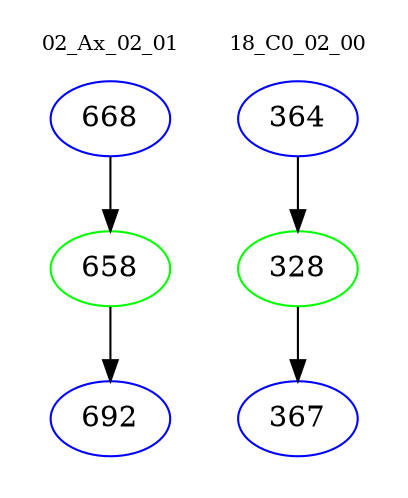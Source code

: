 digraph{
subgraph cluster_0 {
color = white
label = "02_Ax_02_01";
fontsize=10;
T0_668 [label="668", color="blue"]
T0_668 -> T0_658 [color="black"]
T0_658 [label="658", color="green"]
T0_658 -> T0_692 [color="black"]
T0_692 [label="692", color="blue"]
}
subgraph cluster_1 {
color = white
label = "18_C0_02_00";
fontsize=10;
T1_364 [label="364", color="blue"]
T1_364 -> T1_328 [color="black"]
T1_328 [label="328", color="green"]
T1_328 -> T1_367 [color="black"]
T1_367 [label="367", color="blue"]
}
}
